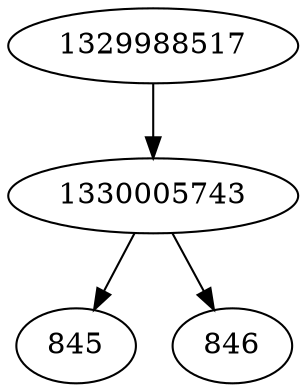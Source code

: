 strict digraph  {
1330005743;
845;
846;
1329988517;
1330005743 -> 845;
1330005743 -> 846;
1329988517 -> 1330005743;
}
